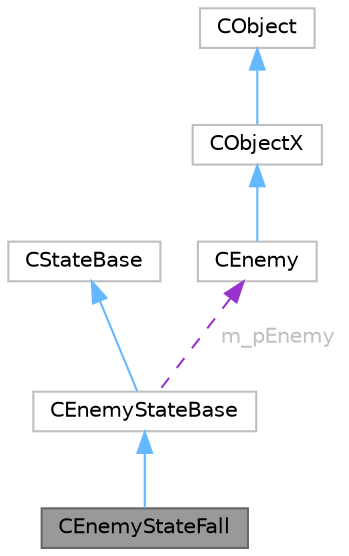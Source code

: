 digraph "CEnemyStateFall"
{
 // LATEX_PDF_SIZE
  bgcolor="transparent";
  edge [fontname=Helvetica,fontsize=10,labelfontname=Helvetica,labelfontsize=10];
  node [fontname=Helvetica,fontsize=10,shape=box,height=0.2,width=0.4];
  Node1 [id="Node000001",label="CEnemyStateFall",height=0.2,width=0.4,color="gray40", fillcolor="grey60", style="filled", fontcolor="black",tooltip=" "];
  Node2 -> Node1 [id="edge1_Node000001_Node000002",dir="back",color="steelblue1",style="solid",tooltip=" "];
  Node2 [id="Node000002",label="CEnemyStateBase",height=0.2,width=0.4,color="grey75", fillcolor="white", style="filled",URL="$class_c_enemy_state_base.html",tooltip=" "];
  Node3 -> Node2 [id="edge2_Node000002_Node000003",dir="back",color="steelblue1",style="solid",tooltip=" "];
  Node3 [id="Node000003",label="CStateBase",height=0.2,width=0.4,color="grey75", fillcolor="white", style="filled",URL="$class_c_state_base.html",tooltip=" "];
  Node4 -> Node2 [id="edge3_Node000002_Node000004",dir="back",color="darkorchid3",style="dashed",tooltip=" ",label=<<TABLE CELLBORDER="0" BORDER="0"><TR><TD VALIGN="top" ALIGN="LEFT" CELLPADDING="1" CELLSPACING="0">m_pEnemy</TD></TR>
</TABLE>> ,fontcolor="grey" ];
  Node4 [id="Node000004",label="CEnemy",height=0.2,width=0.4,color="grey75", fillcolor="white", style="filled",URL="$class_c_enemy.html",tooltip=" "];
  Node5 -> Node4 [id="edge4_Node000004_Node000005",dir="back",color="steelblue1",style="solid",tooltip=" "];
  Node5 [id="Node000005",label="CObjectX",height=0.2,width=0.4,color="grey75", fillcolor="white", style="filled",URL="$class_c_object_x.html",tooltip=" "];
  Node6 -> Node5 [id="edge5_Node000005_Node000006",dir="back",color="steelblue1",style="solid",tooltip=" "];
  Node6 [id="Node000006",label="CObject",height=0.2,width=0.4,color="grey75", fillcolor="white", style="filled",URL="$class_c_object.html",tooltip=" "];
}
